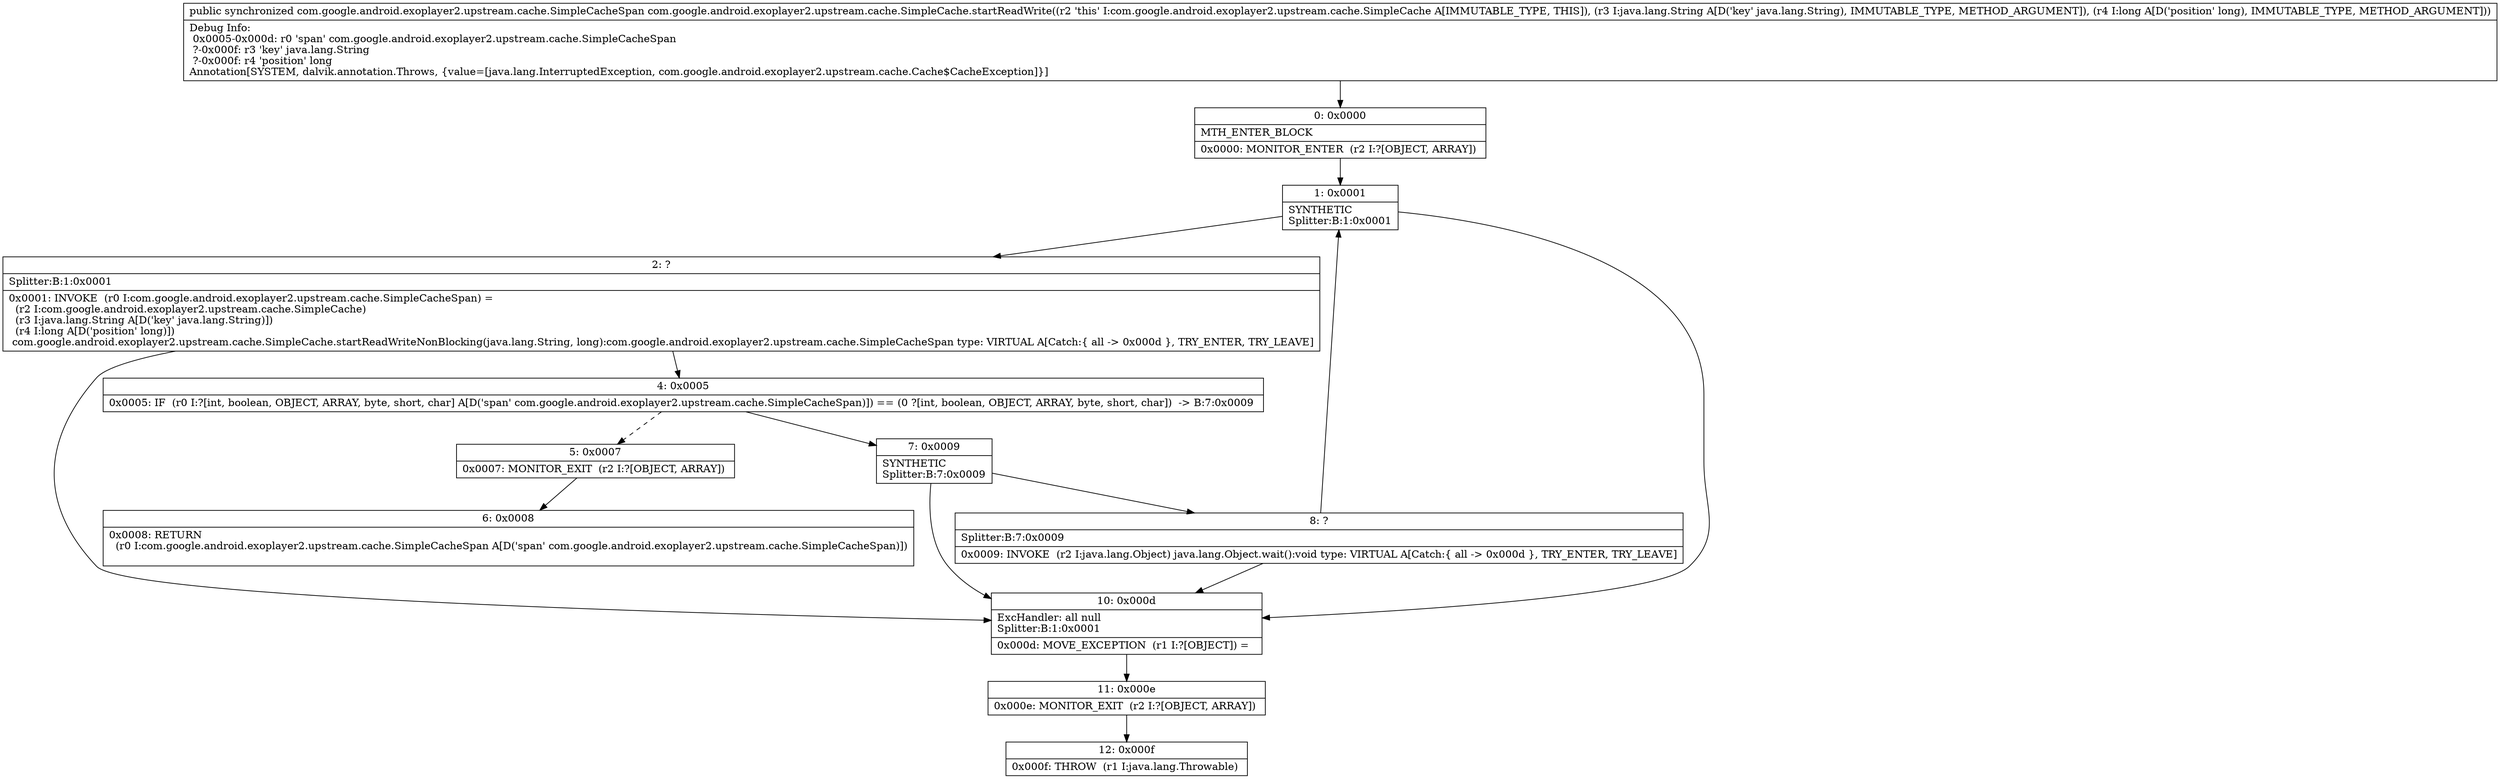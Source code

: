 digraph "CFG forcom.google.android.exoplayer2.upstream.cache.SimpleCache.startReadWrite(Ljava\/lang\/String;J)Lcom\/google\/android\/exoplayer2\/upstream\/cache\/SimpleCacheSpan;" {
Node_0 [shape=record,label="{0\:\ 0x0000|MTH_ENTER_BLOCK\l|0x0000: MONITOR_ENTER  (r2 I:?[OBJECT, ARRAY]) \l}"];
Node_1 [shape=record,label="{1\:\ 0x0001|SYNTHETIC\lSplitter:B:1:0x0001\l}"];
Node_2 [shape=record,label="{2\:\ ?|Splitter:B:1:0x0001\l|0x0001: INVOKE  (r0 I:com.google.android.exoplayer2.upstream.cache.SimpleCacheSpan) = \l  (r2 I:com.google.android.exoplayer2.upstream.cache.SimpleCache)\l  (r3 I:java.lang.String A[D('key' java.lang.String)])\l  (r4 I:long A[D('position' long)])\l com.google.android.exoplayer2.upstream.cache.SimpleCache.startReadWriteNonBlocking(java.lang.String, long):com.google.android.exoplayer2.upstream.cache.SimpleCacheSpan type: VIRTUAL A[Catch:\{ all \-\> 0x000d \}, TRY_ENTER, TRY_LEAVE]\l}"];
Node_4 [shape=record,label="{4\:\ 0x0005|0x0005: IF  (r0 I:?[int, boolean, OBJECT, ARRAY, byte, short, char] A[D('span' com.google.android.exoplayer2.upstream.cache.SimpleCacheSpan)]) == (0 ?[int, boolean, OBJECT, ARRAY, byte, short, char])  \-\> B:7:0x0009 \l}"];
Node_5 [shape=record,label="{5\:\ 0x0007|0x0007: MONITOR_EXIT  (r2 I:?[OBJECT, ARRAY]) \l}"];
Node_6 [shape=record,label="{6\:\ 0x0008|0x0008: RETURN  \l  (r0 I:com.google.android.exoplayer2.upstream.cache.SimpleCacheSpan A[D('span' com.google.android.exoplayer2.upstream.cache.SimpleCacheSpan)])\l \l}"];
Node_7 [shape=record,label="{7\:\ 0x0009|SYNTHETIC\lSplitter:B:7:0x0009\l}"];
Node_8 [shape=record,label="{8\:\ ?|Splitter:B:7:0x0009\l|0x0009: INVOKE  (r2 I:java.lang.Object) java.lang.Object.wait():void type: VIRTUAL A[Catch:\{ all \-\> 0x000d \}, TRY_ENTER, TRY_LEAVE]\l}"];
Node_10 [shape=record,label="{10\:\ 0x000d|ExcHandler: all null\lSplitter:B:1:0x0001\l|0x000d: MOVE_EXCEPTION  (r1 I:?[OBJECT]) =  \l}"];
Node_11 [shape=record,label="{11\:\ 0x000e|0x000e: MONITOR_EXIT  (r2 I:?[OBJECT, ARRAY]) \l}"];
Node_12 [shape=record,label="{12\:\ 0x000f|0x000f: THROW  (r1 I:java.lang.Throwable) \l}"];
MethodNode[shape=record,label="{public synchronized com.google.android.exoplayer2.upstream.cache.SimpleCacheSpan com.google.android.exoplayer2.upstream.cache.SimpleCache.startReadWrite((r2 'this' I:com.google.android.exoplayer2.upstream.cache.SimpleCache A[IMMUTABLE_TYPE, THIS]), (r3 I:java.lang.String A[D('key' java.lang.String), IMMUTABLE_TYPE, METHOD_ARGUMENT]), (r4 I:long A[D('position' long), IMMUTABLE_TYPE, METHOD_ARGUMENT]))  | Debug Info:\l  0x0005\-0x000d: r0 'span' com.google.android.exoplayer2.upstream.cache.SimpleCacheSpan\l  ?\-0x000f: r3 'key' java.lang.String\l  ?\-0x000f: r4 'position' long\lAnnotation[SYSTEM, dalvik.annotation.Throws, \{value=[java.lang.InterruptedException, com.google.android.exoplayer2.upstream.cache.Cache$CacheException]\}]\l}"];
MethodNode -> Node_0;
Node_0 -> Node_1;
Node_1 -> Node_2;
Node_1 -> Node_10;
Node_2 -> Node_10;
Node_2 -> Node_4;
Node_4 -> Node_5[style=dashed];
Node_4 -> Node_7;
Node_5 -> Node_6;
Node_7 -> Node_8;
Node_7 -> Node_10;
Node_8 -> Node_10;
Node_8 -> Node_1;
Node_10 -> Node_11;
Node_11 -> Node_12;
}

